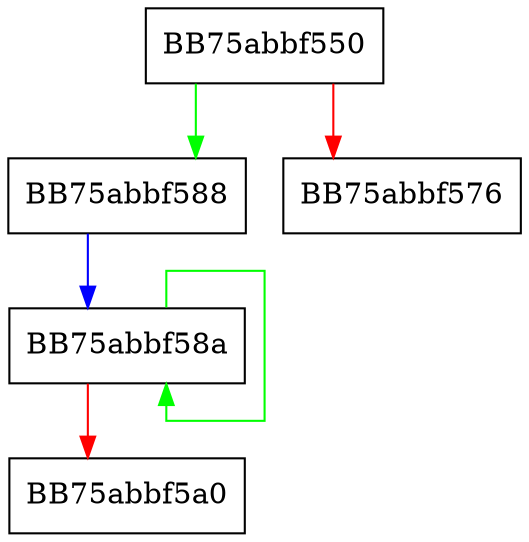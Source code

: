 digraph SSE_psrad_NQ {
  node [shape="box"];
  graph [splines=ortho];
  BB75abbf550 -> BB75abbf588 [color="green"];
  BB75abbf550 -> BB75abbf576 [color="red"];
  BB75abbf588 -> BB75abbf58a [color="blue"];
  BB75abbf58a -> BB75abbf58a [color="green"];
  BB75abbf58a -> BB75abbf5a0 [color="red"];
}